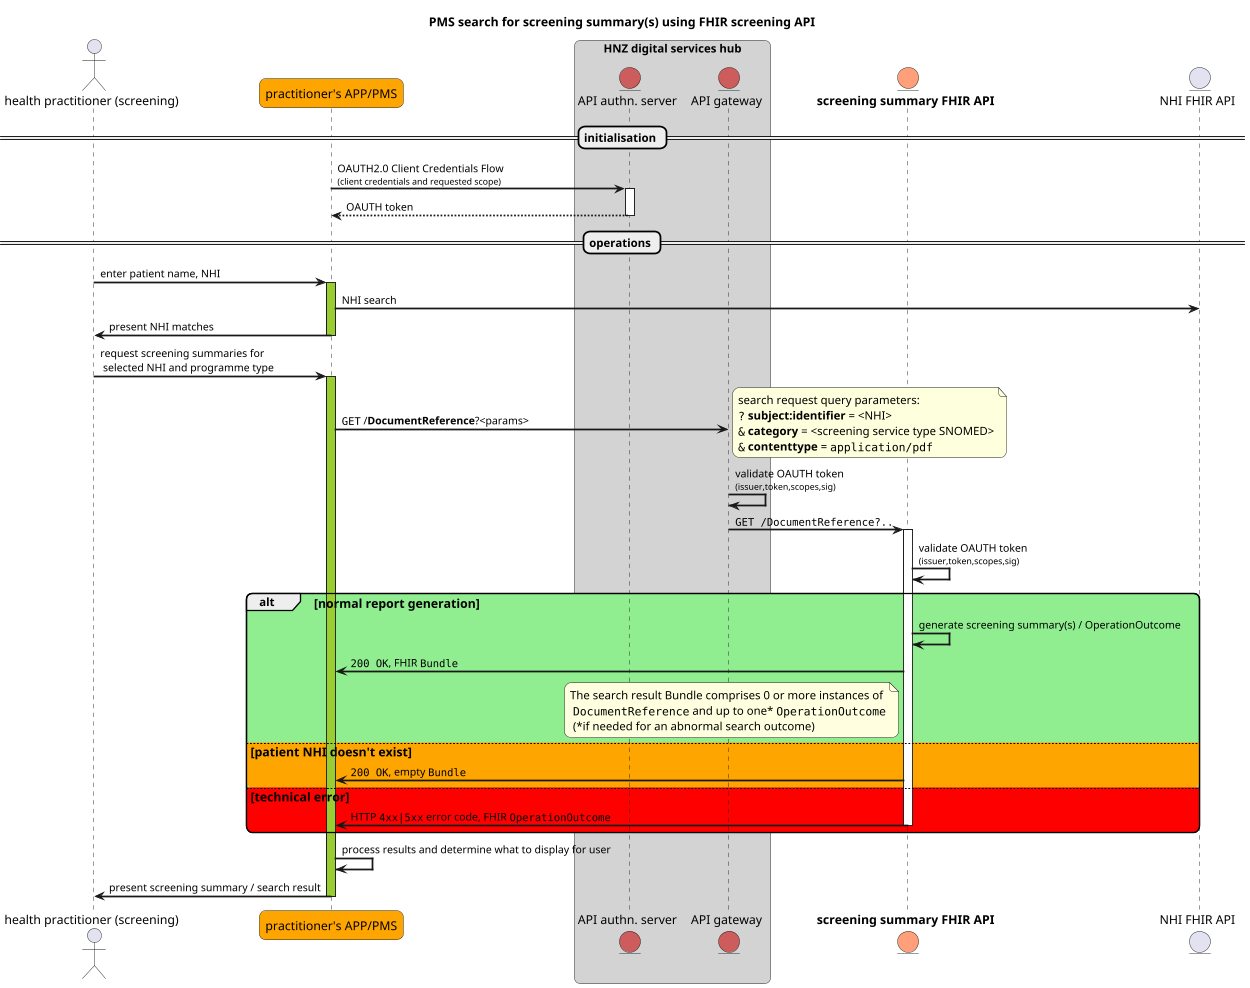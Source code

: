 @startuml seq-fhir-screening-API

autonumber "<b> 00"

skinparam ArrowFontSize 16
skinparam BoxPadding 10
skinparam dpi 400
skinparam MaxMessageSize 350
skinparam NoteFontSize 13
skinparam ParticipantPadding 5
skinparam responseMessageBelowArrow true
skinparam roundcorner 15
skinparam sequenceArrowThickness 2
skinparam SequenceMessageAlignment left
skinparam ArrowFontSize 12
skinparam sequenceStyle uml2
skinparam sequencegroupfontsize 14
' semi-transparent sequence groups!
' see https://sarafian.github.io/tips/2021/03/11/plantuml-tips-tricks-1.html#:~:text=responseMessageBelowArrow-,Semi,-transparent%20group%20backgrounds
skinparam SequenceGroupBodyBackgroundColor #EEEEFF50


scale max 400 width
scale 300*500

actor "health practitioner (screening)" as USER
participant "practitioner's APP/PMS" as APIC #Orange

box "HNZ digital services hub" #LightGrey
  entity "API authn. server" as ROSIE #IndianRed
  entity "API gateway" as APIG #IndianRed
end box

entity "**screening summary FHIR API**" as FHIR #LightSalmon
entity "NHI FHIR API" as NHI

autonumber stop

title "PMS search for screening summary(s) using FHIR screening API"

== initialisation ==

APIC -> ROSIE++: OAUTH2.0 Client Credentials Flow\n<size:10>(client credentials and requested scope)</size>
return OAUTH token

== operations ==

USER -> APIC++ #YellowGreen: enter patient name, NHI
APIC -> NHI: NHI search
APIC -> USER--: present NHI matches

USER -> APIC++ #YellowGreen: request screening summaries for\n selected NHI and programme type 

APIC -> APIG: ""GET"" /**DocumentReference**?<params>
note right
  search request query parameters:
  ""?"" **subject:identifier** = <NHI>
  ""&"" **category** = <screening service type SNOMED>
  ""&"" **contenttype** = ""application/pdf""
end note
APIG -> APIG: validate OAUTH token\n<size:10>(issuer,token,scopes,sig)</size>
APIG -> FHIR++: ""GET /DocumentReference?..""
FHIR -> FHIR: validate OAUTH token\n<size:10>(issuer,token,scopes,sig)</size>
alt #LightGreen normal report generation
FHIR -> FHIR: generate screening summary(s) / OperationOutcome
FHIR -> APIC: ""200 OK"", FHIR ""Bundle""
note left of FHIR #LightYellow
  The search result Bundle comprises 0 or more instances of
   ""DocumentReference"" and up to one* ""OperationOutcome""
   (*if needed for an abnormal search outcome)
end note

else #Orange patient NHI doesn't exist
FHIR -> APIC: ""200 OK"", empty ""Bundle""
else #Red technical error
FHIR -> APIC--: HTTP ""4xx|5xx"" error code, FHIR ""OperationOutcome""
end

APIC -> APIC: process results and determine what to display for user 

APIC -> USER--: present screening summary / search result


' newpage PMS retrieve a specific version of a patient's screening history using FHIR screening API (2 of 2)

' actor "health practitioner (screening)" as USER
' participant "practitioner's APP/PMS" as APIC #Orange

' box "HNZ digital services hub" #LightGrey
'   entity "API authn. server" as ROSIE #IndianRed
'   entity "API gateway" as APIG #IndianRed
' end box

' entity "**screening summary FHIR API**" as FHIR #LightSalmon
' entity "NHI FHIR API" as NHI

' autonumber stop

' APIC -> ROSIE++: OAUTH2.0 Client Credentials Flow\n<size:10>(client credentials and requested scope)</size>
' return OAUTH token

' USER -> APIC++ #YellowGreen: request specific version of a patient\n cervical screening summary doc

' note right of APIC #LightYellow
'   The app may request a DocumentReference instance by specific logical identifier 
'   as returned by an earlier screening summary search interaction.
' end note

' APIC -> APIG: ""GET"" /**DocumentReference/{logical instance identifier}**
' APIG -> APIG: validate OAUTH token\n<size:10>(issuer,token,scopes,sig)</size>
' APIG -> FHIR++: ""GET /DocumentReference/..""
' FHIR -> FHIR: validate OAUTH token\n<size:10>(issuer,token,scopes,sig)</size>
' alt #LightGreen normal report generation
' FHIR -> FHIR: generate/retrieve screening summary
' FHIR -> APIC: ""200 OK"", one specific FHIR ""DocumentReference"" instance
' else #Orange instance doesn't exist
' FHIR -> APIC: ""404 NOT FOUND""
' else #Red technical error
' FHIR -> APIC: HTTP ""4xx|5xx"" error code, FHIR ""OperationOutcome""
' end

' APIC -> USER: present screening summary / search result

@enduml